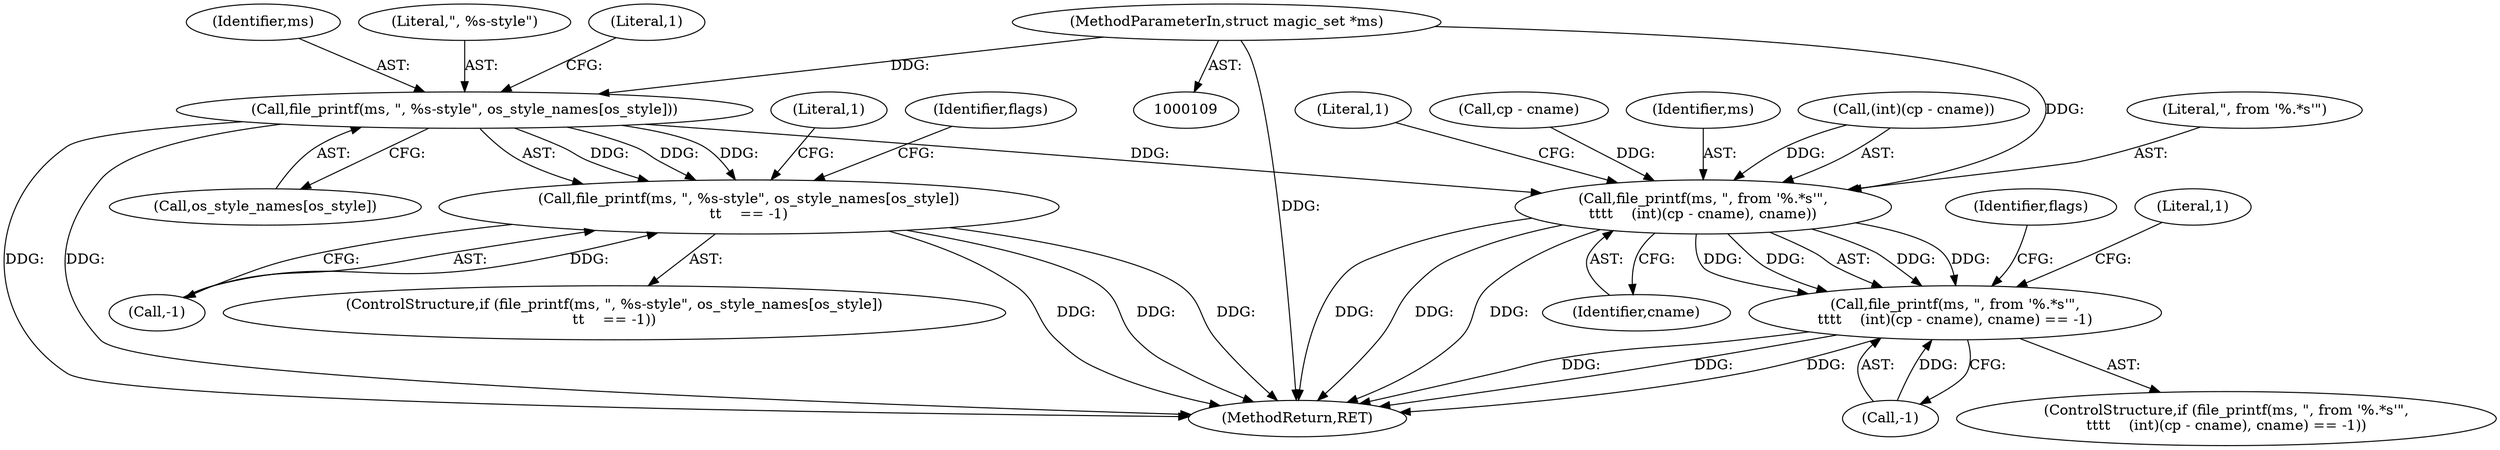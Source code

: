 digraph "0_file_a642587a9c9e2dd7feacdf513c3643ce26ad3c22@array" {
"1000216" [label="(Call,file_printf(ms, \", %s-style\", os_style_names[os_style]))"];
"1000110" [label="(MethodParameterIn,struct magic_set *ms)"];
"1000215" [label="(Call,file_printf(ms, \", %s-style\", os_style_names[os_style])\n\t\t    == -1)"];
"1000448" [label="(Call,file_printf(ms, \", from '%.*s'\",\n\t\t\t\t    (int)(cp - cname), cname))"];
"1000447" [label="(Call,file_printf(ms, \", from '%.*s'\",\n\t\t\t\t    (int)(cp - cname), cname) == -1)"];
"1000217" [label="(Identifier,ms)"];
"1000219" [label="(Call,os_style_names[os_style])"];
"1000457" [label="(Call,-1)"];
"1000225" [label="(Literal,1)"];
"1000215" [label="(Call,file_printf(ms, \", %s-style\", os_style_names[os_style])\n\t\t    == -1)"];
"1000448" [label="(Call,file_printf(ms, \", from '%.*s'\",\n\t\t\t\t    (int)(cp - cname), cname))"];
"1000214" [label="(ControlStructure,if (file_printf(ms, \", %s-style\", os_style_names[os_style])\n\t\t    == -1))"];
"1000447" [label="(Call,file_printf(ms, \", from '%.*s'\",\n\t\t\t\t    (int)(cp - cname), cname) == -1)"];
"1000216" [label="(Call,file_printf(ms, \", %s-style\", os_style_names[os_style]))"];
"1000450" [label="(Literal,\", from '%.*s'\")"];
"1000458" [label="(Literal,1)"];
"1000456" [label="(Identifier,cname)"];
"1000471" [label="(MethodReturn,RET)"];
"1000110" [label="(MethodParameterIn,struct magic_set *ms)"];
"1000222" [label="(Call,-1)"];
"1000463" [label="(Identifier,flags)"];
"1000218" [label="(Literal,\", %s-style\")"];
"1000453" [label="(Call,cp - cname)"];
"1000223" [label="(Literal,1)"];
"1000446" [label="(ControlStructure,if (file_printf(ms, \", from '%.*s'\",\n\t\t\t\t    (int)(cp - cname), cname) == -1))"];
"1000228" [label="(Identifier,flags)"];
"1000449" [label="(Identifier,ms)"];
"1000460" [label="(Literal,1)"];
"1000451" [label="(Call,(int)(cp - cname))"];
"1000216" -> "1000215"  [label="AST: "];
"1000216" -> "1000219"  [label="CFG: "];
"1000217" -> "1000216"  [label="AST: "];
"1000218" -> "1000216"  [label="AST: "];
"1000219" -> "1000216"  [label="AST: "];
"1000223" -> "1000216"  [label="CFG: "];
"1000216" -> "1000471"  [label="DDG: "];
"1000216" -> "1000471"  [label="DDG: "];
"1000216" -> "1000215"  [label="DDG: "];
"1000216" -> "1000215"  [label="DDG: "];
"1000216" -> "1000215"  [label="DDG: "];
"1000110" -> "1000216"  [label="DDG: "];
"1000216" -> "1000448"  [label="DDG: "];
"1000110" -> "1000109"  [label="AST: "];
"1000110" -> "1000471"  [label="DDG: "];
"1000110" -> "1000448"  [label="DDG: "];
"1000215" -> "1000214"  [label="AST: "];
"1000215" -> "1000222"  [label="CFG: "];
"1000222" -> "1000215"  [label="AST: "];
"1000225" -> "1000215"  [label="CFG: "];
"1000228" -> "1000215"  [label="CFG: "];
"1000215" -> "1000471"  [label="DDG: "];
"1000215" -> "1000471"  [label="DDG: "];
"1000215" -> "1000471"  [label="DDG: "];
"1000222" -> "1000215"  [label="DDG: "];
"1000448" -> "1000447"  [label="AST: "];
"1000448" -> "1000456"  [label="CFG: "];
"1000449" -> "1000448"  [label="AST: "];
"1000450" -> "1000448"  [label="AST: "];
"1000451" -> "1000448"  [label="AST: "];
"1000456" -> "1000448"  [label="AST: "];
"1000458" -> "1000448"  [label="CFG: "];
"1000448" -> "1000471"  [label="DDG: "];
"1000448" -> "1000471"  [label="DDG: "];
"1000448" -> "1000471"  [label="DDG: "];
"1000448" -> "1000447"  [label="DDG: "];
"1000448" -> "1000447"  [label="DDG: "];
"1000448" -> "1000447"  [label="DDG: "];
"1000448" -> "1000447"  [label="DDG: "];
"1000451" -> "1000448"  [label="DDG: "];
"1000453" -> "1000448"  [label="DDG: "];
"1000447" -> "1000446"  [label="AST: "];
"1000447" -> "1000457"  [label="CFG: "];
"1000457" -> "1000447"  [label="AST: "];
"1000460" -> "1000447"  [label="CFG: "];
"1000463" -> "1000447"  [label="CFG: "];
"1000447" -> "1000471"  [label="DDG: "];
"1000447" -> "1000471"  [label="DDG: "];
"1000447" -> "1000471"  [label="DDG: "];
"1000457" -> "1000447"  [label="DDG: "];
}
